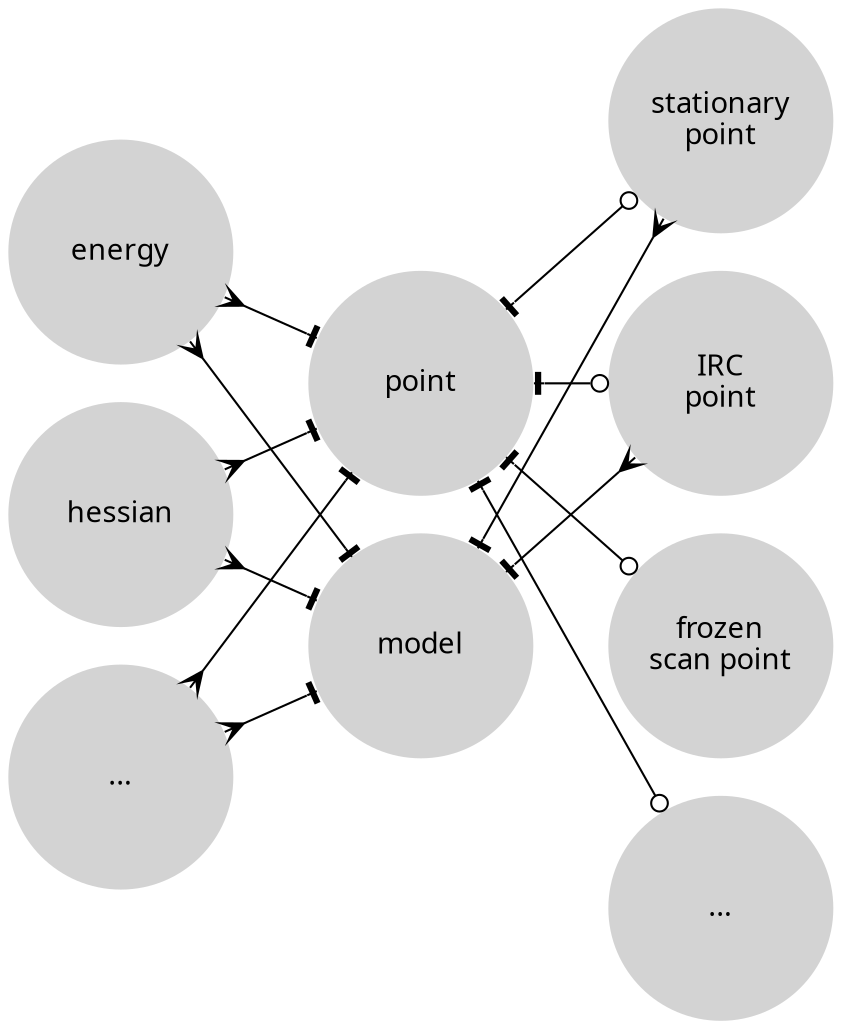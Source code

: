 digraph g {
	graph [
		fontname="Arial"
        rankdir="LR"
        ordering="out"
        // splines=curved
        splines=line
	]
	node [
		style=filled
		shape=circle
        penwidth=0
		fontname="Ubuntu Mono"
        width=1.5
	]
    # Layer 1
    energy
    hessian
    etc1 [label="..."];

    point
    model

    energy      -> point [arrowtail=crow; arrowhead=tee; dir=both]
    hessian     -> point [arrowtail=crow; arrowhead=tee; dir=both]
    etc1        -> point [arrowtail=crow; arrowhead=tee; dir=both]

    energy      -> model [arrowtail=crow; arrowhead=tee; dir=both]
    hessian     -> model [arrowtail=crow; arrowhead=tee; dir=both]
    etc1        -> model [arrowtail=crow; arrowhead=tee; dir=both]

    # Layer 2
    stat_point [label="stationary\npoint"]
    irc_point [label="IRC\npoint"]
    frozen_point [label="frozen\nscan point"]
    etc2 [label="..."]

    point -> stat_point     [arrowtail=tee; arrowhead=odot; dir=both]
    point -> irc_point      [arrowtail=tee; arrowhead=odot; dir=both]
    point -> frozen_point   [arrowtail=tee; arrowhead=odot; dir=both]
    point -> etc2           [arrowtail=tee; arrowhead=odot; dir=both]

    model -> stat_point     [arrowtail=tee; arrowhead=crow; dir=both]
    model -> irc_point      [arrowtail=tee; arrowhead=crow; dir=both]
    model -> frozen_point   [style=invis]
    model -> etc2           [style=invis]
}